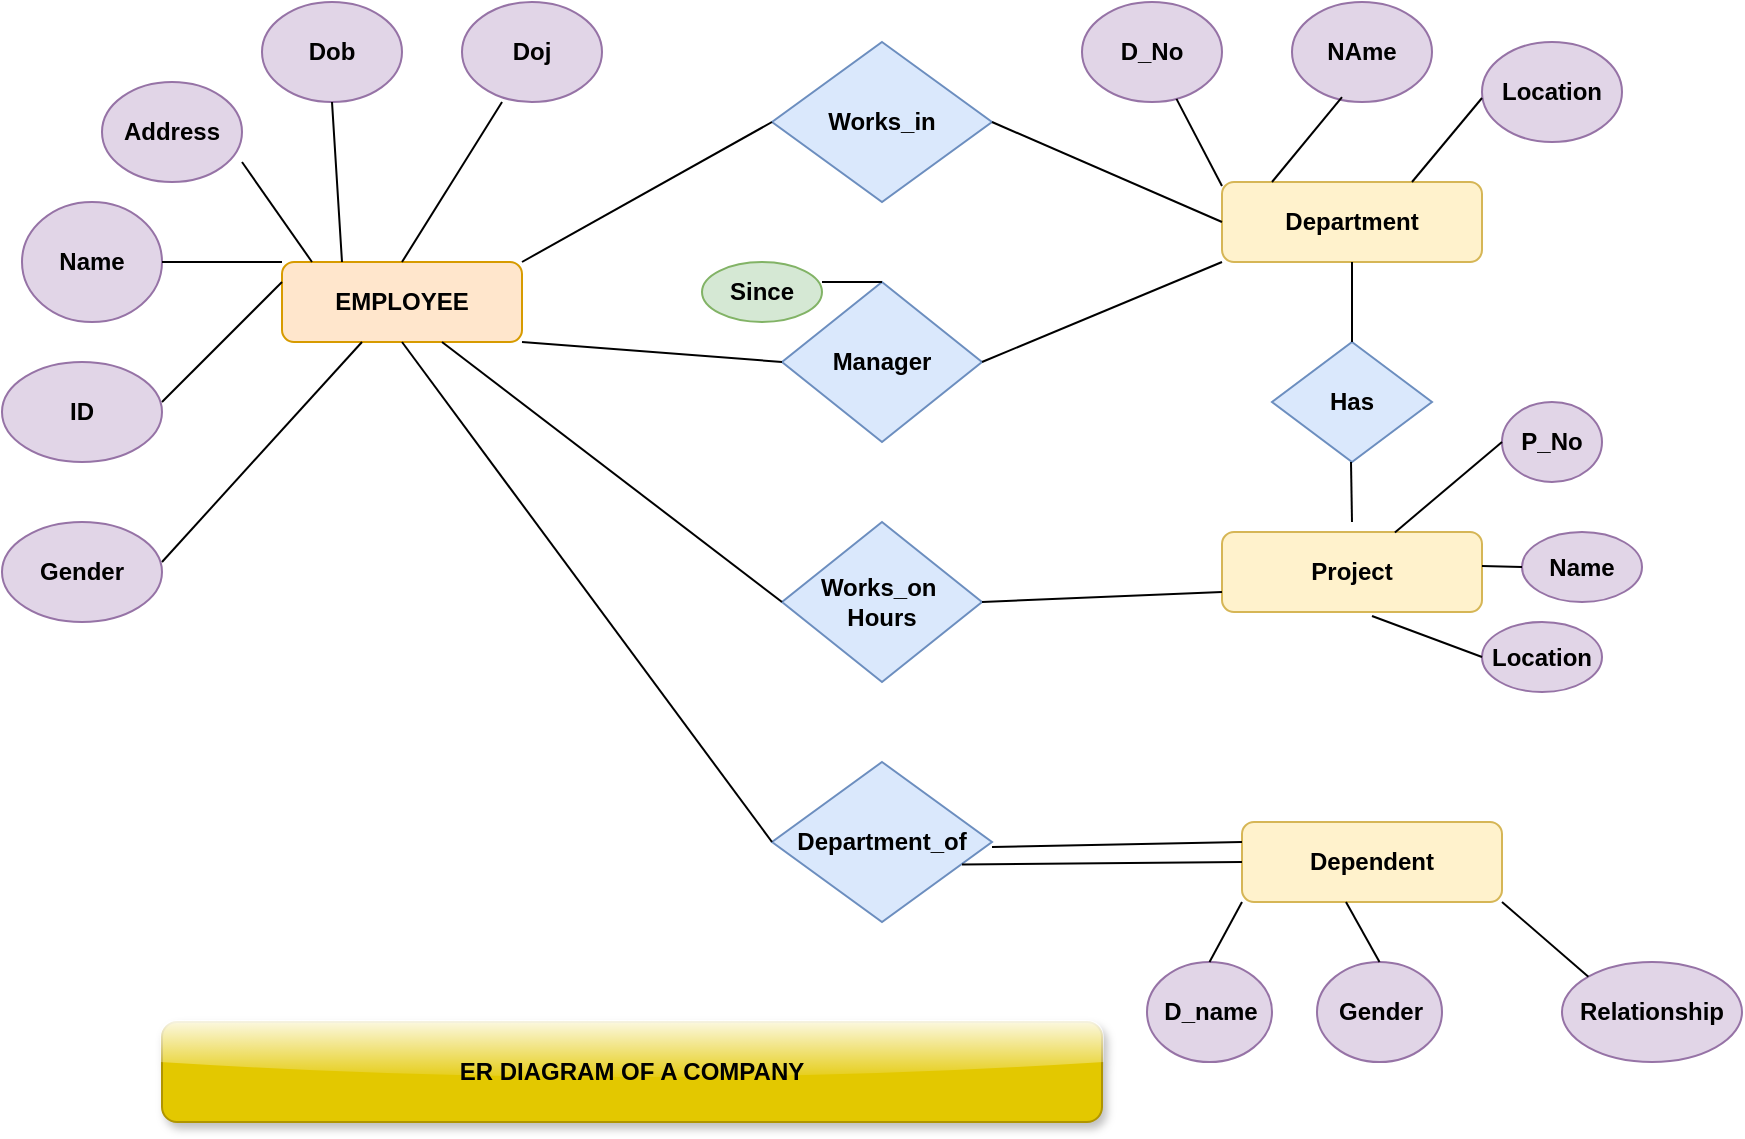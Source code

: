 <mxfile version="26.0.6">
  <diagram name="Page-1" id="7DfMyEFB0xdMGXHzdRRX">
    <mxGraphModel dx="1042" dy="565" grid="1" gridSize="10" guides="1" tooltips="1" connect="1" arrows="1" fold="1" page="1" pageScale="1" pageWidth="850" pageHeight="1100" math="0" shadow="0">
      <root>
        <mxCell id="0" />
        <mxCell id="1" parent="0" />
        <mxCell id="hJn0PAiseajkrkv99Ouj-2" value="&lt;b&gt;EMPLOYEE&lt;/b&gt;" style="rounded=1;whiteSpace=wrap;html=1;fillColor=#ffe6cc;strokeColor=#d79b00;" vertex="1" parent="1">
          <mxGeometry x="160" y="150" width="120" height="40" as="geometry" />
        </mxCell>
        <mxCell id="hJn0PAiseajkrkv99Ouj-4" value="&lt;span&gt;&lt;b&gt;Works_in&lt;/b&gt;&lt;/span&gt;" style="rhombus;whiteSpace=wrap;html=1;fillColor=#dae8fc;strokeColor=#6c8ebf;" vertex="1" parent="1">
          <mxGeometry x="405" y="40" width="110" height="80" as="geometry" />
        </mxCell>
        <mxCell id="hJn0PAiseajkrkv99Ouj-5" value="&lt;b&gt;Works_on&amp;nbsp;&lt;/b&gt;&lt;div&gt;&lt;b&gt;Hours&lt;/b&gt;&lt;/div&gt;" style="rhombus;whiteSpace=wrap;html=1;fillColor=#dae8fc;strokeColor=#6c8ebf;" vertex="1" parent="1">
          <mxGeometry x="410" y="280" width="100" height="80" as="geometry" />
        </mxCell>
        <mxCell id="hJn0PAiseajkrkv99Ouj-6" value="&lt;b&gt;Department_of&lt;/b&gt;" style="rhombus;whiteSpace=wrap;html=1;fillColor=#dae8fc;strokeColor=#6c8ebf;" vertex="1" parent="1">
          <mxGeometry x="405" y="400" width="110" height="80" as="geometry" />
        </mxCell>
        <mxCell id="hJn0PAiseajkrkv99Ouj-7" value="&lt;b&gt;Manager&lt;/b&gt;" style="rhombus;whiteSpace=wrap;html=1;fillColor=#dae8fc;strokeColor=#6c8ebf;" vertex="1" parent="1">
          <mxGeometry x="410" y="160" width="100" height="80" as="geometry" />
        </mxCell>
        <mxCell id="hJn0PAiseajkrkv99Ouj-8" value="" style="endArrow=none;html=1;rounded=0;entryX=0.5;entryY=0;entryDx=0;entryDy=0;" edge="1" parent="1" target="hJn0PAiseajkrkv99Ouj-7">
          <mxGeometry width="50" height="50" relative="1" as="geometry">
            <mxPoint x="430" y="160" as="sourcePoint" />
            <mxPoint x="440" y="130" as="targetPoint" />
            <Array as="points">
              <mxPoint x="430" y="160" />
            </Array>
          </mxGeometry>
        </mxCell>
        <mxCell id="hJn0PAiseajkrkv99Ouj-9" value="&lt;b&gt;Since&lt;/b&gt;" style="ellipse;whiteSpace=wrap;html=1;fillColor=#d5e8d4;strokeColor=#82b366;" vertex="1" parent="1">
          <mxGeometry x="370" y="150" width="60" height="30" as="geometry" />
        </mxCell>
        <mxCell id="hJn0PAiseajkrkv99Ouj-10" value="&lt;b&gt;Gender&lt;/b&gt;" style="ellipse;whiteSpace=wrap;html=1;fillColor=#e1d5e7;strokeColor=#9673a6;" vertex="1" parent="1">
          <mxGeometry x="20" y="280" width="80" height="50" as="geometry" />
        </mxCell>
        <mxCell id="hJn0PAiseajkrkv99Ouj-11" value="&lt;b&gt;ID&lt;/b&gt;" style="ellipse;whiteSpace=wrap;html=1;fillColor=#e1d5e7;strokeColor=#9673a6;" vertex="1" parent="1">
          <mxGeometry x="20" y="200" width="80" height="50" as="geometry" />
        </mxCell>
        <mxCell id="hJn0PAiseajkrkv99Ouj-12" value="&lt;b&gt;Name&lt;/b&gt;" style="ellipse;whiteSpace=wrap;html=1;fillColor=#e1d5e7;strokeColor=#9673a6;" vertex="1" parent="1">
          <mxGeometry x="30" y="120" width="70" height="60" as="geometry" />
        </mxCell>
        <mxCell id="hJn0PAiseajkrkv99Ouj-13" value="&lt;b&gt;Address&lt;/b&gt;" style="ellipse;whiteSpace=wrap;html=1;fillColor=#e1d5e7;strokeColor=#9673a6;" vertex="1" parent="1">
          <mxGeometry x="70" y="60" width="70" height="50" as="geometry" />
        </mxCell>
        <mxCell id="hJn0PAiseajkrkv99Ouj-14" value="&lt;b&gt;Dob&lt;/b&gt;" style="ellipse;whiteSpace=wrap;html=1;fillColor=#e1d5e7;strokeColor=#9673a6;" vertex="1" parent="1">
          <mxGeometry x="150" y="20" width="70" height="50" as="geometry" />
        </mxCell>
        <mxCell id="hJn0PAiseajkrkv99Ouj-15" value="&lt;b&gt;Doj&lt;/b&gt;" style="ellipse;whiteSpace=wrap;html=1;fillColor=#e1d5e7;strokeColor=#9673a6;" vertex="1" parent="1">
          <mxGeometry x="250" y="20" width="70" height="50" as="geometry" />
        </mxCell>
        <mxCell id="hJn0PAiseajkrkv99Ouj-16" value="" style="endArrow=none;html=1;rounded=0;entryX=0.286;entryY=1;entryDx=0;entryDy=0;entryPerimeter=0;" edge="1" parent="1" target="hJn0PAiseajkrkv99Ouj-15">
          <mxGeometry width="50" height="50" relative="1" as="geometry">
            <mxPoint x="220" y="150" as="sourcePoint" />
            <mxPoint x="270" y="100" as="targetPoint" />
          </mxGeometry>
        </mxCell>
        <mxCell id="hJn0PAiseajkrkv99Ouj-17" value="" style="endArrow=none;html=1;rounded=0;entryX=0.5;entryY=1;entryDx=0;entryDy=0;" edge="1" parent="1" target="hJn0PAiseajkrkv99Ouj-14">
          <mxGeometry width="50" height="50" relative="1" as="geometry">
            <mxPoint x="190" y="150" as="sourcePoint" />
            <mxPoint x="240" y="70" as="targetPoint" />
          </mxGeometry>
        </mxCell>
        <mxCell id="hJn0PAiseajkrkv99Ouj-18" value="" style="endArrow=none;html=1;rounded=0;entryX=1;entryY=0.8;entryDx=0;entryDy=0;entryPerimeter=0;" edge="1" parent="1" target="hJn0PAiseajkrkv99Ouj-13">
          <mxGeometry width="50" height="50" relative="1" as="geometry">
            <mxPoint x="175" y="150" as="sourcePoint" />
            <mxPoint x="170" y="70" as="targetPoint" />
          </mxGeometry>
        </mxCell>
        <mxCell id="hJn0PAiseajkrkv99Ouj-19" value="" style="endArrow=none;html=1;rounded=0;entryX=1;entryY=0.8;entryDx=0;entryDy=0;entryPerimeter=0;" edge="1" parent="1">
          <mxGeometry width="50" height="50" relative="1" as="geometry">
            <mxPoint x="200" y="190" as="sourcePoint" />
            <mxPoint x="100" y="300" as="targetPoint" />
          </mxGeometry>
        </mxCell>
        <mxCell id="hJn0PAiseajkrkv99Ouj-20" value="" style="endArrow=none;html=1;rounded=0;entryX=1;entryY=0.8;entryDx=0;entryDy=0;entryPerimeter=0;" edge="1" parent="1">
          <mxGeometry width="50" height="50" relative="1" as="geometry">
            <mxPoint x="160" y="160" as="sourcePoint" />
            <mxPoint x="100" y="220" as="targetPoint" />
            <Array as="points">
              <mxPoint x="160" y="160" />
            </Array>
          </mxGeometry>
        </mxCell>
        <mxCell id="hJn0PAiseajkrkv99Ouj-21" value="" style="endArrow=none;html=1;rounded=0;entryX=1;entryY=0.8;entryDx=0;entryDy=0;entryPerimeter=0;" edge="1" parent="1">
          <mxGeometry width="50" height="50" relative="1" as="geometry">
            <mxPoint x="160" y="150" as="sourcePoint" />
            <mxPoint x="100" y="150" as="targetPoint" />
          </mxGeometry>
        </mxCell>
        <mxCell id="hJn0PAiseajkrkv99Ouj-22" value="" style="endArrow=none;html=1;rounded=0;entryX=0;entryY=0.5;entryDx=0;entryDy=0;" edge="1" parent="1" target="hJn0PAiseajkrkv99Ouj-4">
          <mxGeometry width="50" height="50" relative="1" as="geometry">
            <mxPoint x="280" y="150" as="sourcePoint" />
            <mxPoint x="330" y="70" as="targetPoint" />
          </mxGeometry>
        </mxCell>
        <mxCell id="hJn0PAiseajkrkv99Ouj-23" value="" style="endArrow=none;html=1;rounded=0;entryX=0;entryY=0.5;entryDx=0;entryDy=0;" edge="1" parent="1" target="hJn0PAiseajkrkv99Ouj-7">
          <mxGeometry width="50" height="50" relative="1" as="geometry">
            <mxPoint x="280" y="190" as="sourcePoint" />
            <mxPoint x="405" y="200" as="targetPoint" />
          </mxGeometry>
        </mxCell>
        <mxCell id="hJn0PAiseajkrkv99Ouj-24" value="" style="endArrow=none;html=1;rounded=0;entryX=0;entryY=0.5;entryDx=0;entryDy=0;" edge="1" parent="1" target="hJn0PAiseajkrkv99Ouj-5">
          <mxGeometry width="50" height="50" relative="1" as="geometry">
            <mxPoint x="240" y="190" as="sourcePoint" />
            <mxPoint x="370" y="200" as="targetPoint" />
          </mxGeometry>
        </mxCell>
        <mxCell id="hJn0PAiseajkrkv99Ouj-25" value="" style="endArrow=none;html=1;rounded=0;entryX=0;entryY=0.5;entryDx=0;entryDy=0;" edge="1" parent="1" target="hJn0PAiseajkrkv99Ouj-6">
          <mxGeometry width="50" height="50" relative="1" as="geometry">
            <mxPoint x="220" y="190" as="sourcePoint" />
            <mxPoint x="390" y="320" as="targetPoint" />
          </mxGeometry>
        </mxCell>
        <mxCell id="hJn0PAiseajkrkv99Ouj-26" value="&lt;b&gt;Department&lt;/b&gt;" style="rounded=1;whiteSpace=wrap;html=1;fillColor=#fff2cc;strokeColor=#d6b656;" vertex="1" parent="1">
          <mxGeometry x="630" y="110" width="130" height="40" as="geometry" />
        </mxCell>
        <mxCell id="hJn0PAiseajkrkv99Ouj-27" value="&lt;b&gt;Project&lt;/b&gt;" style="rounded=1;whiteSpace=wrap;html=1;fillColor=#fff2cc;strokeColor=#d6b656;" vertex="1" parent="1">
          <mxGeometry x="630" y="285" width="130" height="40" as="geometry" />
        </mxCell>
        <mxCell id="hJn0PAiseajkrkv99Ouj-28" value="&lt;b&gt;Dependent&lt;/b&gt;" style="rounded=1;whiteSpace=wrap;html=1;fillColor=#fff2cc;strokeColor=#d6b656;" vertex="1" parent="1">
          <mxGeometry x="640" y="430" width="130" height="40" as="geometry" />
        </mxCell>
        <mxCell id="hJn0PAiseajkrkv99Ouj-29" value="&lt;span&gt;&lt;b&gt;Has&lt;/b&gt;&lt;/span&gt;" style="rhombus;whiteSpace=wrap;html=1;fillColor=#dae8fc;strokeColor=#6c8ebf;" vertex="1" parent="1">
          <mxGeometry x="655" y="190" width="80" height="60" as="geometry" />
        </mxCell>
        <mxCell id="hJn0PAiseajkrkv99Ouj-30" value="" style="endArrow=none;html=1;rounded=0;exitX=0.5;exitY=0;exitDx=0;exitDy=0;entryX=0.5;entryY=1;entryDx=0;entryDy=0;" edge="1" parent="1" source="hJn0PAiseajkrkv99Ouj-29" target="hJn0PAiseajkrkv99Ouj-26">
          <mxGeometry width="50" height="50" relative="1" as="geometry">
            <mxPoint x="650" y="200" as="sourcePoint" />
            <mxPoint x="700" y="150" as="targetPoint" />
          </mxGeometry>
        </mxCell>
        <mxCell id="hJn0PAiseajkrkv99Ouj-31" value="" style="endArrow=none;html=1;rounded=0;entryX=0.5;entryY=1;entryDx=0;entryDy=0;" edge="1" parent="1">
          <mxGeometry width="50" height="50" relative="1" as="geometry">
            <mxPoint x="695" y="280" as="sourcePoint" />
            <mxPoint x="694.5" y="250" as="targetPoint" />
          </mxGeometry>
        </mxCell>
        <mxCell id="hJn0PAiseajkrkv99Ouj-33" value="&lt;b&gt;D_No&lt;/b&gt;" style="ellipse;whiteSpace=wrap;html=1;fillColor=#e1d5e7;strokeColor=#9673a6;" vertex="1" parent="1">
          <mxGeometry x="560" y="20" width="70" height="50" as="geometry" />
        </mxCell>
        <mxCell id="hJn0PAiseajkrkv99Ouj-34" value="&lt;b&gt;NAme&lt;/b&gt;" style="ellipse;whiteSpace=wrap;html=1;fillColor=#e1d5e7;strokeColor=#9673a6;" vertex="1" parent="1">
          <mxGeometry x="665" y="20" width="70" height="50" as="geometry" />
        </mxCell>
        <mxCell id="hJn0PAiseajkrkv99Ouj-35" value="&lt;b&gt;Location&lt;/b&gt;" style="ellipse;whiteSpace=wrap;html=1;fillColor=#e1d5e7;strokeColor=#9673a6;" vertex="1" parent="1">
          <mxGeometry x="760" y="40" width="70" height="50" as="geometry" />
        </mxCell>
        <mxCell id="hJn0PAiseajkrkv99Ouj-36" value="&lt;b&gt;P_No&lt;/b&gt;" style="ellipse;whiteSpace=wrap;html=1;fillColor=#e1d5e7;strokeColor=#9673a6;" vertex="1" parent="1">
          <mxGeometry x="770" y="220" width="50" height="40" as="geometry" />
        </mxCell>
        <mxCell id="hJn0PAiseajkrkv99Ouj-37" value="&lt;b&gt;Name&lt;/b&gt;" style="ellipse;whiteSpace=wrap;html=1;fillColor=#e1d5e7;strokeColor=#9673a6;" vertex="1" parent="1">
          <mxGeometry x="780" y="285" width="60" height="35" as="geometry" />
        </mxCell>
        <mxCell id="hJn0PAiseajkrkv99Ouj-38" value="&lt;b&gt;Location&lt;/b&gt;" style="ellipse;whiteSpace=wrap;html=1;fillColor=#e1d5e7;strokeColor=#9673a6;" vertex="1" parent="1">
          <mxGeometry x="760" y="330" width="60" height="35" as="geometry" />
        </mxCell>
        <mxCell id="hJn0PAiseajkrkv99Ouj-39" value="&lt;b&gt;Relationship&lt;/b&gt;" style="ellipse;whiteSpace=wrap;html=1;fillColor=#e1d5e7;strokeColor=#9673a6;" vertex="1" parent="1">
          <mxGeometry x="800" y="500" width="90" height="50" as="geometry" />
        </mxCell>
        <mxCell id="hJn0PAiseajkrkv99Ouj-40" value="&lt;b&gt;Gender&lt;/b&gt;" style="ellipse;whiteSpace=wrap;html=1;fillColor=#e1d5e7;strokeColor=#9673a6;" vertex="1" parent="1">
          <mxGeometry x="677.5" y="500" width="62.5" height="50" as="geometry" />
        </mxCell>
        <mxCell id="hJn0PAiseajkrkv99Ouj-41" value="&lt;b&gt;D_name&lt;/b&gt;" style="ellipse;whiteSpace=wrap;html=1;fillColor=#e1d5e7;strokeColor=#9673a6;" vertex="1" parent="1">
          <mxGeometry x="592.5" y="500" width="62.5" height="50" as="geometry" />
        </mxCell>
        <mxCell id="hJn0PAiseajkrkv99Ouj-42" value="" style="endArrow=none;html=1;rounded=0;entryX=0.357;entryY=0.952;entryDx=0;entryDy=0;entryPerimeter=0;" edge="1" parent="1" target="hJn0PAiseajkrkv99Ouj-34">
          <mxGeometry width="50" height="50" relative="1" as="geometry">
            <mxPoint x="655" y="110" as="sourcePoint" />
            <mxPoint x="705" y="60" as="targetPoint" />
          </mxGeometry>
        </mxCell>
        <mxCell id="hJn0PAiseajkrkv99Ouj-43" value="" style="endArrow=none;html=1;rounded=0;entryX=0.357;entryY=0.952;entryDx=0;entryDy=0;entryPerimeter=0;" edge="1" parent="1">
          <mxGeometry width="50" height="50" relative="1" as="geometry">
            <mxPoint x="725" y="110" as="sourcePoint" />
            <mxPoint x="760" y="68" as="targetPoint" />
          </mxGeometry>
        </mxCell>
        <mxCell id="hJn0PAiseajkrkv99Ouj-44" value="" style="endArrow=none;html=1;rounded=0;" edge="1" parent="1" target="hJn0PAiseajkrkv99Ouj-33">
          <mxGeometry width="50" height="50" relative="1" as="geometry">
            <mxPoint x="630" y="112" as="sourcePoint" />
            <mxPoint x="665" y="70" as="targetPoint" />
          </mxGeometry>
        </mxCell>
        <mxCell id="hJn0PAiseajkrkv99Ouj-45" value="" style="endArrow=none;html=1;rounded=0;exitX=0;exitY=0.5;exitDx=0;exitDy=0;entryX=0.665;entryY=0.005;entryDx=0;entryDy=0;entryPerimeter=0;" edge="1" parent="1" source="hJn0PAiseajkrkv99Ouj-36" target="hJn0PAiseajkrkv99Ouj-27">
          <mxGeometry width="50" height="50" relative="1" as="geometry">
            <mxPoint x="758" y="260" as="sourcePoint" />
            <mxPoint x="735" y="220" as="targetPoint" />
          </mxGeometry>
        </mxCell>
        <mxCell id="hJn0PAiseajkrkv99Ouj-47" value="" style="endArrow=none;html=1;rounded=0;entryX=0;entryY=0.5;entryDx=0;entryDy=0;" edge="1" parent="1" target="hJn0PAiseajkrkv99Ouj-37">
          <mxGeometry width="50" height="50" relative="1" as="geometry">
            <mxPoint x="760" y="302" as="sourcePoint" />
            <mxPoint x="795" y="260" as="targetPoint" />
          </mxGeometry>
        </mxCell>
        <mxCell id="hJn0PAiseajkrkv99Ouj-48" value="" style="endArrow=none;html=1;rounded=0;entryX=0;entryY=0.5;entryDx=0;entryDy=0;" edge="1" parent="1" target="hJn0PAiseajkrkv99Ouj-38">
          <mxGeometry width="50" height="50" relative="1" as="geometry">
            <mxPoint x="705" y="327" as="sourcePoint" />
            <mxPoint x="740" y="285" as="targetPoint" />
          </mxGeometry>
        </mxCell>
        <mxCell id="hJn0PAiseajkrkv99Ouj-49" value="" style="endArrow=none;html=1;rounded=0;entryX=0;entryY=0;entryDx=0;entryDy=0;" edge="1" parent="1" target="hJn0PAiseajkrkv99Ouj-39">
          <mxGeometry width="50" height="50" relative="1" as="geometry">
            <mxPoint x="770" y="470" as="sourcePoint" />
            <mxPoint x="805" y="428" as="targetPoint" />
          </mxGeometry>
        </mxCell>
        <mxCell id="hJn0PAiseajkrkv99Ouj-50" value="" style="endArrow=none;html=1;rounded=0;entryX=0.5;entryY=0;entryDx=0;entryDy=0;" edge="1" parent="1" target="hJn0PAiseajkrkv99Ouj-40">
          <mxGeometry width="50" height="50" relative="1" as="geometry">
            <mxPoint x="692" y="470" as="sourcePoint" />
            <mxPoint x="735" y="507" as="targetPoint" />
          </mxGeometry>
        </mxCell>
        <mxCell id="hJn0PAiseajkrkv99Ouj-51" value="" style="endArrow=none;html=1;rounded=0;entryX=0.5;entryY=0;entryDx=0;entryDy=0;" edge="1" parent="1" target="hJn0PAiseajkrkv99Ouj-41">
          <mxGeometry width="50" height="50" relative="1" as="geometry">
            <mxPoint x="640" y="470" as="sourcePoint" />
            <mxPoint x="683" y="507" as="targetPoint" />
          </mxGeometry>
        </mxCell>
        <mxCell id="hJn0PAiseajkrkv99Ouj-52" value="" style="endArrow=none;html=1;rounded=0;exitX=0;exitY=0.5;exitDx=0;exitDy=0;" edge="1" parent="1" source="hJn0PAiseajkrkv99Ouj-26">
          <mxGeometry width="50" height="50" relative="1" as="geometry">
            <mxPoint x="538" y="120" as="sourcePoint" />
            <mxPoint x="515" y="80" as="targetPoint" />
          </mxGeometry>
        </mxCell>
        <mxCell id="hJn0PAiseajkrkv99Ouj-53" value="" style="endArrow=none;html=1;rounded=0;exitX=0;exitY=1;exitDx=0;exitDy=0;" edge="1" parent="1" source="hJn0PAiseajkrkv99Ouj-26">
          <mxGeometry width="50" height="50" relative="1" as="geometry">
            <mxPoint x="625" y="250" as="sourcePoint" />
            <mxPoint x="510" y="200" as="targetPoint" />
          </mxGeometry>
        </mxCell>
        <mxCell id="hJn0PAiseajkrkv99Ouj-54" value="" style="endArrow=none;html=1;rounded=0;exitX=0;exitY=0.75;exitDx=0;exitDy=0;" edge="1" parent="1" source="hJn0PAiseajkrkv99Ouj-27">
          <mxGeometry width="50" height="50" relative="1" as="geometry">
            <mxPoint x="630" y="270" as="sourcePoint" />
            <mxPoint x="510" y="320" as="targetPoint" />
          </mxGeometry>
        </mxCell>
        <mxCell id="hJn0PAiseajkrkv99Ouj-55" value="" style="endArrow=none;html=1;rounded=0;exitX=0;exitY=0.25;exitDx=0;exitDy=0;" edge="1" parent="1" source="hJn0PAiseajkrkv99Ouj-28">
          <mxGeometry width="50" height="50" relative="1" as="geometry">
            <mxPoint x="635" y="437.5" as="sourcePoint" />
            <mxPoint x="515" y="442.5" as="targetPoint" />
          </mxGeometry>
        </mxCell>
        <mxCell id="hJn0PAiseajkrkv99Ouj-56" value="" style="endArrow=none;html=1;rounded=0;exitX=0;exitY=0.5;exitDx=0;exitDy=0;" edge="1" parent="1" source="hJn0PAiseajkrkv99Ouj-28">
          <mxGeometry width="50" height="50" relative="1" as="geometry">
            <mxPoint x="625" y="448.75" as="sourcePoint" />
            <mxPoint x="500" y="451.25" as="targetPoint" />
          </mxGeometry>
        </mxCell>
        <mxCell id="hJn0PAiseajkrkv99Ouj-57" value="&lt;b&gt;ER DIAGRAM OF A COMPANY&lt;/b&gt;" style="rounded=1;whiteSpace=wrap;html=1;fillColor=#e3c800;strokeColor=#B09500;shadow=1;glass=1;fontColor=#000000;" vertex="1" parent="1">
          <mxGeometry x="100" y="530" width="470" height="50" as="geometry" />
        </mxCell>
      </root>
    </mxGraphModel>
  </diagram>
</mxfile>
